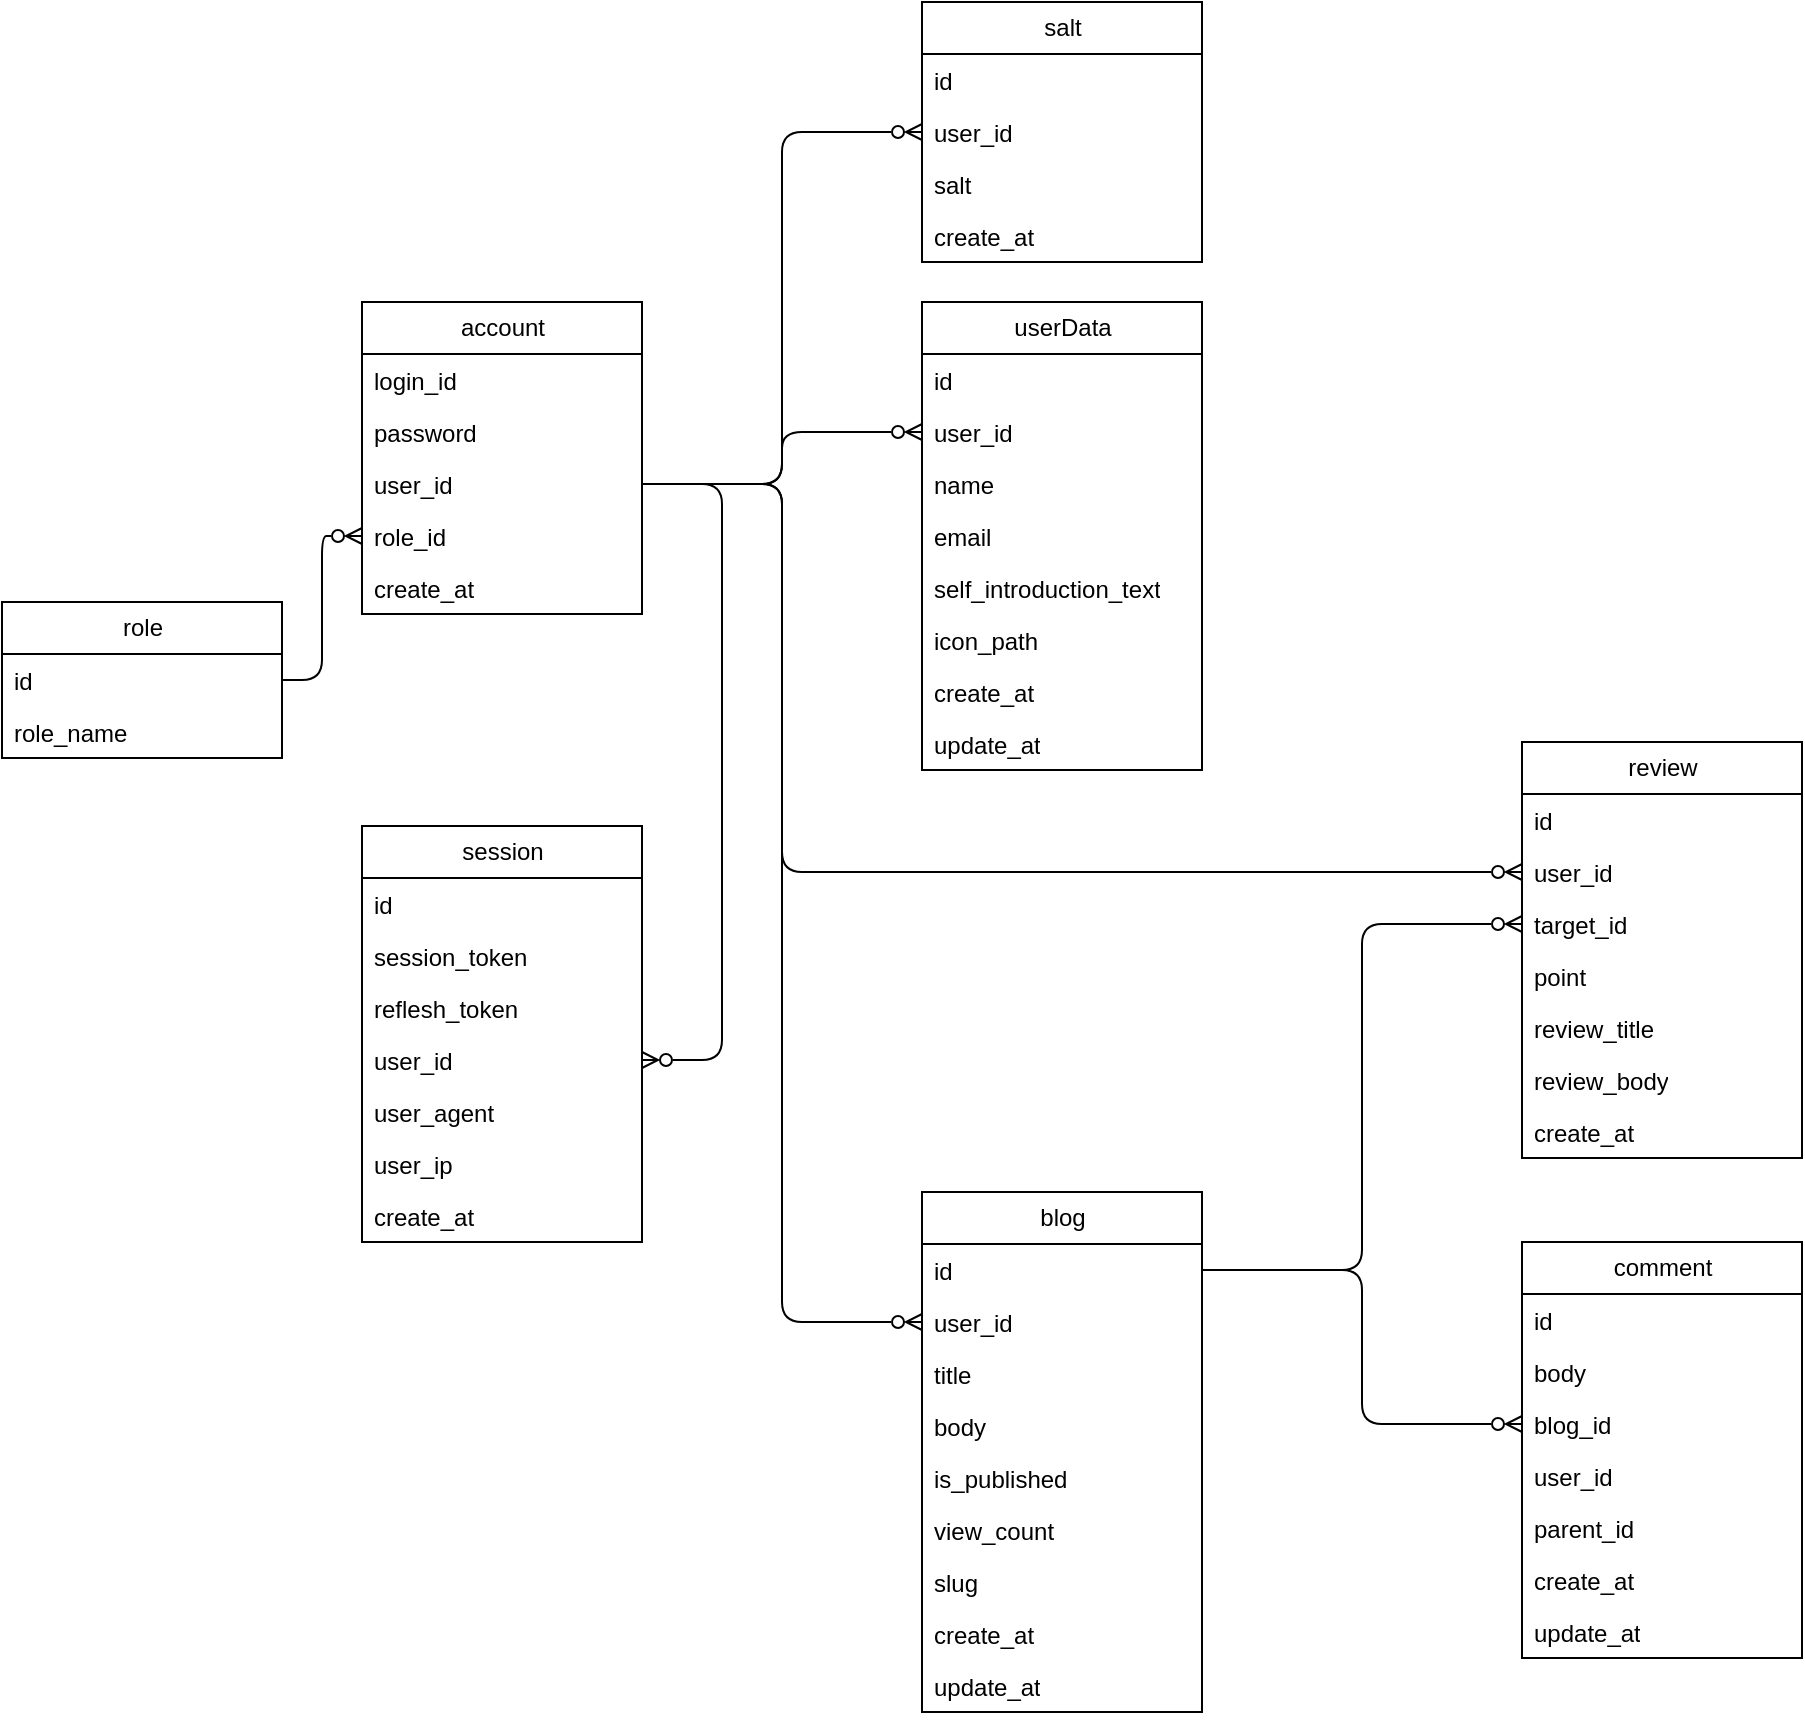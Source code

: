 <mxfile>
    <diagram id="oIkm1Ee5x7yjJxu_q4it" name="ページ1">
        <mxGraphModel dx="911" dy="971" grid="1" gridSize="10" guides="1" tooltips="1" connect="1" arrows="1" fold="1" page="1" pageScale="1" pageWidth="827" pageHeight="1169" math="0" shadow="0">
            <root>
                <mxCell id="0"/>
                <mxCell id="1" parent="0"/>
                <mxCell id="3" value="account" style="swimlane;fontStyle=0;childLayout=stackLayout;horizontal=1;startSize=26;horizontalStack=0;resizeParent=1;resizeParentMax=0;resizeLast=0;collapsible=1;marginBottom=0;html=1;labelBackgroundColor=default;" vertex="1" parent="1">
                    <mxGeometry x="350" y="300" width="140" height="156" as="geometry"/>
                </mxCell>
                <mxCell id="4" value="login_id" style="text;align=left;verticalAlign=top;spacingLeft=4;spacingRight=4;overflow=hidden;rotatable=0;points=[[0,0.5],[1,0.5]];portConstraint=eastwest;whiteSpace=wrap;html=1;labelBackgroundColor=default;" vertex="1" parent="3">
                    <mxGeometry y="26" width="140" height="26" as="geometry"/>
                </mxCell>
                <mxCell id="5" value="password" style="text;align=left;verticalAlign=top;spacingLeft=4;spacingRight=4;overflow=hidden;rotatable=0;points=[[0,0.5],[1,0.5]];portConstraint=eastwest;whiteSpace=wrap;html=1;labelBackgroundColor=default;" vertex="1" parent="3">
                    <mxGeometry y="52" width="140" height="26" as="geometry"/>
                </mxCell>
                <mxCell id="41" value="user_id" style="text;align=left;verticalAlign=top;spacingLeft=4;spacingRight=4;overflow=hidden;rotatable=0;points=[[0,0.5],[1,0.5]];portConstraint=eastwest;whiteSpace=wrap;html=1;labelBackgroundColor=default;" vertex="1" parent="3">
                    <mxGeometry y="78" width="140" height="26" as="geometry"/>
                </mxCell>
                <mxCell id="6" value="role_id" style="text;align=left;verticalAlign=top;spacingLeft=4;spacingRight=4;overflow=hidden;rotatable=0;points=[[0,0.5],[1,0.5]];portConstraint=eastwest;whiteSpace=wrap;html=1;labelBackgroundColor=default;" vertex="1" parent="3">
                    <mxGeometry y="104" width="140" height="26" as="geometry"/>
                </mxCell>
                <mxCell id="25" value="create_at" style="text;align=left;verticalAlign=top;spacingLeft=4;spacingRight=4;overflow=hidden;rotatable=0;points=[[0,0.5],[1,0.5]];portConstraint=eastwest;whiteSpace=wrap;html=1;labelBackgroundColor=default;" vertex="1" parent="3">
                    <mxGeometry y="130" width="140" height="26" as="geometry"/>
                </mxCell>
                <mxCell id="11" style="edgeStyle=orthogonalEdgeStyle;html=1;entryX=0;entryY=0.5;entryDx=0;entryDy=0;exitX=1;exitY=0.5;exitDx=0;exitDy=0;endArrow=ERzeroToMany;endFill=0;labelBackgroundColor=default;" edge="1" parent="1" source="8" target="6">
                    <mxGeometry relative="1" as="geometry"/>
                </mxCell>
                <mxCell id="7" value="role" style="swimlane;fontStyle=0;childLayout=stackLayout;horizontal=1;startSize=26;horizontalStack=0;resizeParent=1;resizeParentMax=0;resizeLast=0;collapsible=1;marginBottom=0;html=1;labelBackgroundColor=default;" vertex="1" parent="1">
                    <mxGeometry x="170" y="450" width="140" height="78" as="geometry"/>
                </mxCell>
                <mxCell id="8" value="id" style="text;align=left;verticalAlign=top;spacingLeft=4;spacingRight=4;overflow=hidden;rotatable=0;points=[[0,0.5],[1,0.5]];portConstraint=eastwest;whiteSpace=wrap;html=1;labelBackgroundColor=default;" vertex="1" parent="7">
                    <mxGeometry y="26" width="140" height="26" as="geometry"/>
                </mxCell>
                <mxCell id="9" value="role_name" style="text;align=left;verticalAlign=top;spacingLeft=4;spacingRight=4;overflow=hidden;rotatable=0;points=[[0,0.5],[1,0.5]];portConstraint=eastwest;whiteSpace=wrap;html=1;labelBackgroundColor=default;" vertex="1" parent="7">
                    <mxGeometry y="52" width="140" height="26" as="geometry"/>
                </mxCell>
                <mxCell id="12" value="blog" style="swimlane;fontStyle=0;childLayout=stackLayout;horizontal=1;startSize=26;horizontalStack=0;resizeParent=1;resizeParentMax=0;resizeLast=0;collapsible=1;marginBottom=0;html=1;labelBackgroundColor=default;" vertex="1" parent="1">
                    <mxGeometry x="630" y="745" width="140" height="260" as="geometry"/>
                </mxCell>
                <mxCell id="13" value="id" style="text;align=left;verticalAlign=top;spacingLeft=4;spacingRight=4;overflow=hidden;rotatable=0;points=[[0,0.5],[1,0.5]];portConstraint=eastwest;whiteSpace=wrap;html=1;labelBackgroundColor=default;" vertex="1" parent="12">
                    <mxGeometry y="26" width="140" height="26" as="geometry"/>
                </mxCell>
                <mxCell id="53" value="user_id" style="text;align=left;verticalAlign=top;spacingLeft=4;spacingRight=4;overflow=hidden;rotatable=0;points=[[0,0.5],[1,0.5]];portConstraint=eastwest;whiteSpace=wrap;html=1;labelBackgroundColor=default;" vertex="1" parent="12">
                    <mxGeometry y="52" width="140" height="26" as="geometry"/>
                </mxCell>
                <mxCell id="77" value="title" style="text;align=left;verticalAlign=top;spacingLeft=4;spacingRight=4;overflow=hidden;rotatable=0;points=[[0,0.5],[1,0.5]];portConstraint=eastwest;whiteSpace=wrap;html=1;labelBackgroundColor=default;" vertex="1" parent="12">
                    <mxGeometry y="78" width="140" height="26" as="geometry"/>
                </mxCell>
                <mxCell id="14" value="body" style="text;align=left;verticalAlign=top;spacingLeft=4;spacingRight=4;overflow=hidden;rotatable=0;points=[[0,0.5],[1,0.5]];portConstraint=eastwest;whiteSpace=wrap;html=1;labelBackgroundColor=default;" vertex="1" parent="12">
                    <mxGeometry y="104" width="140" height="26" as="geometry"/>
                </mxCell>
                <mxCell id="18" value="is_published" style="text;align=left;verticalAlign=top;spacingLeft=4;spacingRight=4;overflow=hidden;rotatable=0;points=[[0,0.5],[1,0.5]];portConstraint=eastwest;whiteSpace=wrap;html=1;labelBackgroundColor=default;" vertex="1" parent="12">
                    <mxGeometry y="130" width="140" height="26" as="geometry"/>
                </mxCell>
                <mxCell id="79" value="view_count" style="text;align=left;verticalAlign=top;spacingLeft=4;spacingRight=4;overflow=hidden;rotatable=0;points=[[0,0.5],[1,0.5]];portConstraint=eastwest;whiteSpace=wrap;html=1;labelBackgroundColor=default;" vertex="1" parent="12">
                    <mxGeometry y="156" width="140" height="26" as="geometry"/>
                </mxCell>
                <mxCell id="78" value="slug" style="text;align=left;verticalAlign=top;spacingLeft=4;spacingRight=4;overflow=hidden;rotatable=0;points=[[0,0.5],[1,0.5]];portConstraint=eastwest;whiteSpace=wrap;html=1;labelBackgroundColor=default;" vertex="1" parent="12">
                    <mxGeometry y="182" width="140" height="26" as="geometry"/>
                </mxCell>
                <mxCell id="17" value="create_at" style="text;align=left;verticalAlign=top;spacingLeft=4;spacingRight=4;overflow=hidden;rotatable=0;points=[[0,0.5],[1,0.5]];portConstraint=eastwest;whiteSpace=wrap;html=1;labelBackgroundColor=default;" vertex="1" parent="12">
                    <mxGeometry y="208" width="140" height="26" as="geometry"/>
                </mxCell>
                <mxCell id="16" value="update_at" style="text;align=left;verticalAlign=top;spacingLeft=4;spacingRight=4;overflow=hidden;rotatable=0;points=[[0,0.5],[1,0.5]];portConstraint=eastwest;whiteSpace=wrap;html=1;labelBackgroundColor=default;" vertex="1" parent="12">
                    <mxGeometry y="234" width="140" height="26" as="geometry"/>
                </mxCell>
                <mxCell id="20" value="userData" style="swimlane;fontStyle=0;childLayout=stackLayout;horizontal=1;startSize=26;horizontalStack=0;resizeParent=1;resizeParentMax=0;resizeLast=0;collapsible=1;marginBottom=0;html=1;labelBackgroundColor=default;" vertex="1" parent="1">
                    <mxGeometry x="630" y="300" width="140" height="234" as="geometry"/>
                </mxCell>
                <mxCell id="21" value="id" style="text;align=left;verticalAlign=top;spacingLeft=4;spacingRight=4;overflow=hidden;rotatable=0;points=[[0,0.5],[1,0.5]];portConstraint=eastwest;whiteSpace=wrap;html=1;labelBackgroundColor=default;" vertex="1" parent="20">
                    <mxGeometry y="26" width="140" height="26" as="geometry"/>
                </mxCell>
                <mxCell id="54" value="user_id" style="text;align=left;verticalAlign=top;spacingLeft=4;spacingRight=4;overflow=hidden;rotatable=0;points=[[0,0.5],[1,0.5]];portConstraint=eastwest;whiteSpace=wrap;html=1;labelBackgroundColor=default;" vertex="1" parent="20">
                    <mxGeometry y="52" width="140" height="26" as="geometry"/>
                </mxCell>
                <mxCell id="22" value="name" style="text;align=left;verticalAlign=top;spacingLeft=4;spacingRight=4;overflow=hidden;rotatable=0;points=[[0,0.5],[1,0.5]];portConstraint=eastwest;whiteSpace=wrap;html=1;labelBackgroundColor=default;" vertex="1" parent="20">
                    <mxGeometry y="78" width="140" height="26" as="geometry"/>
                </mxCell>
                <mxCell id="50" value="email" style="text;align=left;verticalAlign=top;spacingLeft=4;spacingRight=4;overflow=hidden;rotatable=0;points=[[0,0.5],[1,0.5]];portConstraint=eastwest;whiteSpace=wrap;html=1;labelBackgroundColor=default;" vertex="1" parent="20">
                    <mxGeometry y="104" width="140" height="26" as="geometry"/>
                </mxCell>
                <mxCell id="43" value="self_introduction_text" style="text;align=left;verticalAlign=top;spacingLeft=4;spacingRight=4;overflow=hidden;rotatable=0;points=[[0,0.5],[1,0.5]];portConstraint=eastwest;whiteSpace=wrap;html=1;labelBackgroundColor=default;" vertex="1" parent="20">
                    <mxGeometry y="130" width="140" height="26" as="geometry"/>
                </mxCell>
                <mxCell id="24" value="icon_path" style="text;align=left;verticalAlign=top;spacingLeft=4;spacingRight=4;overflow=hidden;rotatable=0;points=[[0,0.5],[1,0.5]];portConstraint=eastwest;whiteSpace=wrap;html=1;labelBackgroundColor=default;" vertex="1" parent="20">
                    <mxGeometry y="156" width="140" height="26" as="geometry"/>
                </mxCell>
                <mxCell id="23" value="create_at" style="text;align=left;verticalAlign=top;spacingLeft=4;spacingRight=4;overflow=hidden;rotatable=0;points=[[0,0.5],[1,0.5]];portConstraint=eastwest;whiteSpace=wrap;html=1;labelBackgroundColor=default;" vertex="1" parent="20">
                    <mxGeometry y="182" width="140" height="26" as="geometry"/>
                </mxCell>
                <mxCell id="51" value="update_at" style="text;align=left;verticalAlign=top;spacingLeft=4;spacingRight=4;overflow=hidden;rotatable=0;points=[[0,0.5],[1,0.5]];portConstraint=eastwest;whiteSpace=wrap;html=1;labelBackgroundColor=default;" vertex="1" parent="20">
                    <mxGeometry y="208" width="140" height="26" as="geometry"/>
                </mxCell>
                <mxCell id="32" value="comment" style="swimlane;fontStyle=0;childLayout=stackLayout;horizontal=1;startSize=26;horizontalStack=0;resizeParent=1;resizeParentMax=0;resizeLast=0;collapsible=1;marginBottom=0;html=1;labelBackgroundColor=default;" vertex="1" parent="1">
                    <mxGeometry x="930" y="770" width="140" height="208" as="geometry"/>
                </mxCell>
                <mxCell id="33" value="id" style="text;align=left;verticalAlign=top;spacingLeft=4;spacingRight=4;overflow=hidden;rotatable=0;points=[[0,0.5],[1,0.5]];portConstraint=eastwest;whiteSpace=wrap;html=1;labelBackgroundColor=default;" vertex="1" parent="32">
                    <mxGeometry y="26" width="140" height="26" as="geometry"/>
                </mxCell>
                <mxCell id="34" value="body" style="text;align=left;verticalAlign=top;spacingLeft=4;spacingRight=4;overflow=hidden;rotatable=0;points=[[0,0.5],[1,0.5]];portConstraint=eastwest;whiteSpace=wrap;html=1;labelBackgroundColor=default;" vertex="1" parent="32">
                    <mxGeometry y="52" width="140" height="26" as="geometry"/>
                </mxCell>
                <mxCell id="35" value="blog_id" style="text;align=left;verticalAlign=top;spacingLeft=4;spacingRight=4;overflow=hidden;rotatable=0;points=[[0,0.5],[1,0.5]];portConstraint=eastwest;whiteSpace=wrap;html=1;labelBackgroundColor=default;" vertex="1" parent="32">
                    <mxGeometry y="78" width="140" height="26" as="geometry"/>
                </mxCell>
                <mxCell id="80" value="user_id" style="text;align=left;verticalAlign=top;spacingLeft=4;spacingRight=4;overflow=hidden;rotatable=0;points=[[0,0.5],[1,0.5]];portConstraint=eastwest;whiteSpace=wrap;html=1;labelBackgroundColor=default;" vertex="1" parent="32">
                    <mxGeometry y="104" width="140" height="26" as="geometry"/>
                </mxCell>
                <mxCell id="36" value="parent_id" style="text;align=left;verticalAlign=top;spacingLeft=4;spacingRight=4;overflow=hidden;rotatable=0;points=[[0,0.5],[1,0.5]];portConstraint=eastwest;whiteSpace=wrap;html=1;labelBackgroundColor=default;" vertex="1" parent="32">
                    <mxGeometry y="130" width="140" height="26" as="geometry"/>
                </mxCell>
                <mxCell id="37" value="create_at" style="text;align=left;verticalAlign=top;spacingLeft=4;spacingRight=4;overflow=hidden;rotatable=0;points=[[0,0.5],[1,0.5]];portConstraint=eastwest;whiteSpace=wrap;html=1;labelBackgroundColor=default;" vertex="1" parent="32">
                    <mxGeometry y="156" width="140" height="26" as="geometry"/>
                </mxCell>
                <mxCell id="38" value="update_at" style="text;align=left;verticalAlign=top;spacingLeft=4;spacingRight=4;overflow=hidden;rotatable=0;points=[[0,0.5],[1,0.5]];portConstraint=eastwest;whiteSpace=wrap;html=1;labelBackgroundColor=default;" vertex="1" parent="32">
                    <mxGeometry y="182" width="140" height="26" as="geometry"/>
                </mxCell>
                <mxCell id="40" style="edgeStyle=orthogonalEdgeStyle;shape=connector;rounded=1;html=1;strokeColor=default;align=center;verticalAlign=middle;fontFamily=Helvetica;fontSize=11;fontColor=default;labelBackgroundColor=default;endArrow=ERzeroToMany;endFill=0;" edge="1" parent="1" source="13" target="35">
                    <mxGeometry relative="1" as="geometry"/>
                </mxCell>
                <mxCell id="44" value="review" style="swimlane;fontStyle=0;childLayout=stackLayout;horizontal=1;startSize=26;horizontalStack=0;resizeParent=1;resizeParentMax=0;resizeLast=0;collapsible=1;marginBottom=0;html=1;labelBackgroundColor=default;" vertex="1" parent="1">
                    <mxGeometry x="930" y="520" width="140" height="208" as="geometry"/>
                </mxCell>
                <mxCell id="45" value="id" style="text;align=left;verticalAlign=top;spacingLeft=4;spacingRight=4;overflow=hidden;rotatable=0;points=[[0,0.5],[1,0.5]];portConstraint=eastwest;whiteSpace=wrap;html=1;labelBackgroundColor=default;" vertex="1" parent="44">
                    <mxGeometry y="26" width="140" height="26" as="geometry"/>
                </mxCell>
                <mxCell id="56" value="user_id" style="text;align=left;verticalAlign=top;spacingLeft=4;spacingRight=4;overflow=hidden;rotatable=0;points=[[0,0.5],[1,0.5]];portConstraint=eastwest;whiteSpace=wrap;html=1;labelBackgroundColor=default;" vertex="1" parent="44">
                    <mxGeometry y="52" width="140" height="26" as="geometry"/>
                </mxCell>
                <mxCell id="57" value="target_id" style="text;align=left;verticalAlign=top;spacingLeft=4;spacingRight=4;overflow=hidden;rotatable=0;points=[[0,0.5],[1,0.5]];portConstraint=eastwest;whiteSpace=wrap;html=1;labelBackgroundColor=default;" vertex="1" parent="44">
                    <mxGeometry y="78" width="140" height="26" as="geometry"/>
                </mxCell>
                <mxCell id="46" value="point" style="text;align=left;verticalAlign=top;spacingLeft=4;spacingRight=4;overflow=hidden;rotatable=0;points=[[0,0.5],[1,0.5]];portConstraint=eastwest;whiteSpace=wrap;html=1;labelBackgroundColor=default;" vertex="1" parent="44">
                    <mxGeometry y="104" width="140" height="26" as="geometry"/>
                </mxCell>
                <mxCell id="47" value="review_title" style="text;align=left;verticalAlign=top;spacingLeft=4;spacingRight=4;overflow=hidden;rotatable=0;points=[[0,0.5],[1,0.5]];portConstraint=eastwest;whiteSpace=wrap;html=1;labelBackgroundColor=default;" vertex="1" parent="44">
                    <mxGeometry y="130" width="140" height="26" as="geometry"/>
                </mxCell>
                <mxCell id="48" value="review_body" style="text;align=left;verticalAlign=top;spacingLeft=4;spacingRight=4;overflow=hidden;rotatable=0;points=[[0,0.5],[1,0.5]];portConstraint=eastwest;whiteSpace=wrap;html=1;labelBackgroundColor=default;" vertex="1" parent="44">
                    <mxGeometry y="156" width="140" height="26" as="geometry"/>
                </mxCell>
                <mxCell id="49" value="create_at" style="text;align=left;verticalAlign=top;spacingLeft=4;spacingRight=4;overflow=hidden;rotatable=0;points=[[0,0.5],[1,0.5]];portConstraint=eastwest;whiteSpace=wrap;html=1;labelBackgroundColor=default;" vertex="1" parent="44">
                    <mxGeometry y="182" width="140" height="26" as="geometry"/>
                </mxCell>
                <mxCell id="52" style="edgeStyle=orthogonalEdgeStyle;shape=connector;rounded=1;html=1;entryX=0;entryY=0.5;entryDx=0;entryDy=0;strokeColor=default;align=center;verticalAlign=middle;fontFamily=Helvetica;fontSize=11;fontColor=default;labelBackgroundColor=default;endArrow=ERzeroToMany;endFill=0;" edge="1" parent="1" source="41" target="54">
                    <mxGeometry relative="1" as="geometry"/>
                </mxCell>
                <mxCell id="55" style="edgeStyle=orthogonalEdgeStyle;shape=connector;rounded=1;html=1;entryX=0;entryY=0.5;entryDx=0;entryDy=0;strokeColor=default;align=center;verticalAlign=middle;fontFamily=Helvetica;fontSize=11;fontColor=default;labelBackgroundColor=default;endArrow=ERzeroToMany;endFill=0;" edge="1" parent="1" source="41" target="53">
                    <mxGeometry relative="1" as="geometry"/>
                </mxCell>
                <mxCell id="59" style="edgeStyle=orthogonalEdgeStyle;shape=connector;rounded=1;html=1;strokeColor=default;align=center;verticalAlign=middle;fontFamily=Helvetica;fontSize=11;fontColor=default;labelBackgroundColor=default;endArrow=ERzeroToMany;endFill=0;" edge="1" parent="1" source="13" target="57">
                    <mxGeometry relative="1" as="geometry"/>
                </mxCell>
                <mxCell id="60" style="edgeStyle=orthogonalEdgeStyle;shape=connector;rounded=1;html=1;entryX=0;entryY=0.5;entryDx=0;entryDy=0;strokeColor=default;align=center;verticalAlign=middle;fontFamily=Helvetica;fontSize=11;fontColor=default;labelBackgroundColor=default;endArrow=ERzeroToMany;endFill=0;" edge="1" parent="1" source="41" target="56">
                    <mxGeometry relative="1" as="geometry">
                        <Array as="points">
                            <mxPoint x="560" y="391"/>
                            <mxPoint x="560" y="585"/>
                        </Array>
                    </mxGeometry>
                </mxCell>
                <mxCell id="61" value="salt" style="swimlane;fontStyle=0;childLayout=stackLayout;horizontal=1;startSize=26;horizontalStack=0;resizeParent=1;resizeParentMax=0;resizeLast=0;collapsible=1;marginBottom=0;html=1;labelBackgroundColor=default;" vertex="1" parent="1">
                    <mxGeometry x="630" y="150" width="140" height="130" as="geometry"/>
                </mxCell>
                <mxCell id="62" value="id" style="text;align=left;verticalAlign=top;spacingLeft=4;spacingRight=4;overflow=hidden;rotatable=0;points=[[0,0.5],[1,0.5]];portConstraint=eastwest;whiteSpace=wrap;html=1;labelBackgroundColor=default;" vertex="1" parent="61">
                    <mxGeometry y="26" width="140" height="26" as="geometry"/>
                </mxCell>
                <mxCell id="64" value="user_id" style="text;align=left;verticalAlign=top;spacingLeft=4;spacingRight=4;overflow=hidden;rotatable=0;points=[[0,0.5],[1,0.5]];portConstraint=eastwest;whiteSpace=wrap;html=1;labelBackgroundColor=default;" vertex="1" parent="61">
                    <mxGeometry y="52" width="140" height="26" as="geometry"/>
                </mxCell>
                <mxCell id="63" value="salt" style="text;align=left;verticalAlign=top;spacingLeft=4;spacingRight=4;overflow=hidden;rotatable=0;points=[[0,0.5],[1,0.5]];portConstraint=eastwest;whiteSpace=wrap;html=1;labelBackgroundColor=default;" vertex="1" parent="61">
                    <mxGeometry y="78" width="140" height="26" as="geometry"/>
                </mxCell>
                <mxCell id="65" value="create_at" style="text;align=left;verticalAlign=top;spacingLeft=4;spacingRight=4;overflow=hidden;rotatable=0;points=[[0,0.5],[1,0.5]];portConstraint=eastwest;whiteSpace=wrap;html=1;labelBackgroundColor=default;" vertex="1" parent="61">
                    <mxGeometry y="104" width="140" height="26" as="geometry"/>
                </mxCell>
                <mxCell id="67" style="edgeStyle=orthogonalEdgeStyle;shape=connector;rounded=1;html=1;entryX=0;entryY=0.5;entryDx=0;entryDy=0;strokeColor=default;align=center;verticalAlign=middle;fontFamily=Helvetica;fontSize=11;fontColor=default;labelBackgroundColor=default;endArrow=ERzeroToMany;endFill=0;" edge="1" parent="1" source="41" target="64">
                    <mxGeometry relative="1" as="geometry"/>
                </mxCell>
                <mxCell id="68" value="session" style="swimlane;fontStyle=0;childLayout=stackLayout;horizontal=1;startSize=26;horizontalStack=0;resizeParent=1;resizeParentMax=0;resizeLast=0;collapsible=1;marginBottom=0;html=1;labelBackgroundColor=default;" vertex="1" parent="1">
                    <mxGeometry x="350" y="562" width="140" height="208" as="geometry"/>
                </mxCell>
                <mxCell id="69" value="id" style="text;align=left;verticalAlign=top;spacingLeft=4;spacingRight=4;overflow=hidden;rotatable=0;points=[[0,0.5],[1,0.5]];portConstraint=eastwest;whiteSpace=wrap;html=1;labelBackgroundColor=default;" vertex="1" parent="68">
                    <mxGeometry y="26" width="140" height="26" as="geometry"/>
                </mxCell>
                <mxCell id="70" value="session_token" style="text;align=left;verticalAlign=top;spacingLeft=4;spacingRight=4;overflow=hidden;rotatable=0;points=[[0,0.5],[1,0.5]];portConstraint=eastwest;whiteSpace=wrap;html=1;labelBackgroundColor=default;" vertex="1" parent="68">
                    <mxGeometry y="52" width="140" height="26" as="geometry"/>
                </mxCell>
                <mxCell id="71" value="reflesh_token" style="text;align=left;verticalAlign=top;spacingLeft=4;spacingRight=4;overflow=hidden;rotatable=0;points=[[0,0.5],[1,0.5]];portConstraint=eastwest;whiteSpace=wrap;html=1;labelBackgroundColor=default;" vertex="1" parent="68">
                    <mxGeometry y="78" width="140" height="26" as="geometry"/>
                </mxCell>
                <mxCell id="73" value="user_id" style="text;align=left;verticalAlign=top;spacingLeft=4;spacingRight=4;overflow=hidden;rotatable=0;points=[[0,0.5],[1,0.5]];portConstraint=eastwest;whiteSpace=wrap;html=1;labelBackgroundColor=default;" vertex="1" parent="68">
                    <mxGeometry y="104" width="140" height="26" as="geometry"/>
                </mxCell>
                <mxCell id="74" value="user_agent" style="text;align=left;verticalAlign=top;spacingLeft=4;spacingRight=4;overflow=hidden;rotatable=0;points=[[0,0.5],[1,0.5]];portConstraint=eastwest;whiteSpace=wrap;html=1;labelBackgroundColor=default;" vertex="1" parent="68">
                    <mxGeometry y="130" width="140" height="26" as="geometry"/>
                </mxCell>
                <mxCell id="75" value="user_ip" style="text;align=left;verticalAlign=top;spacingLeft=4;spacingRight=4;overflow=hidden;rotatable=0;points=[[0,0.5],[1,0.5]];portConstraint=eastwest;whiteSpace=wrap;html=1;labelBackgroundColor=default;" vertex="1" parent="68">
                    <mxGeometry y="156" width="140" height="26" as="geometry"/>
                </mxCell>
                <mxCell id="72" value="create_at" style="text;align=left;verticalAlign=top;spacingLeft=4;spacingRight=4;overflow=hidden;rotatable=0;points=[[0,0.5],[1,0.5]];portConstraint=eastwest;whiteSpace=wrap;html=1;labelBackgroundColor=default;" vertex="1" parent="68">
                    <mxGeometry y="182" width="140" height="26" as="geometry"/>
                </mxCell>
                <mxCell id="76" style="edgeStyle=orthogonalEdgeStyle;shape=connector;rounded=1;html=1;entryX=1;entryY=0.5;entryDx=0;entryDy=0;strokeColor=default;align=center;verticalAlign=middle;fontFamily=Helvetica;fontSize=11;fontColor=default;labelBackgroundColor=default;endArrow=ERzeroToMany;endFill=0;" edge="1" parent="1" source="41" target="73">
                    <mxGeometry relative="1" as="geometry">
                        <Array as="points">
                            <mxPoint x="530" y="391"/>
                            <mxPoint x="530" y="679"/>
                        </Array>
                    </mxGeometry>
                </mxCell>
            </root>
        </mxGraphModel>
    </diagram>
</mxfile>